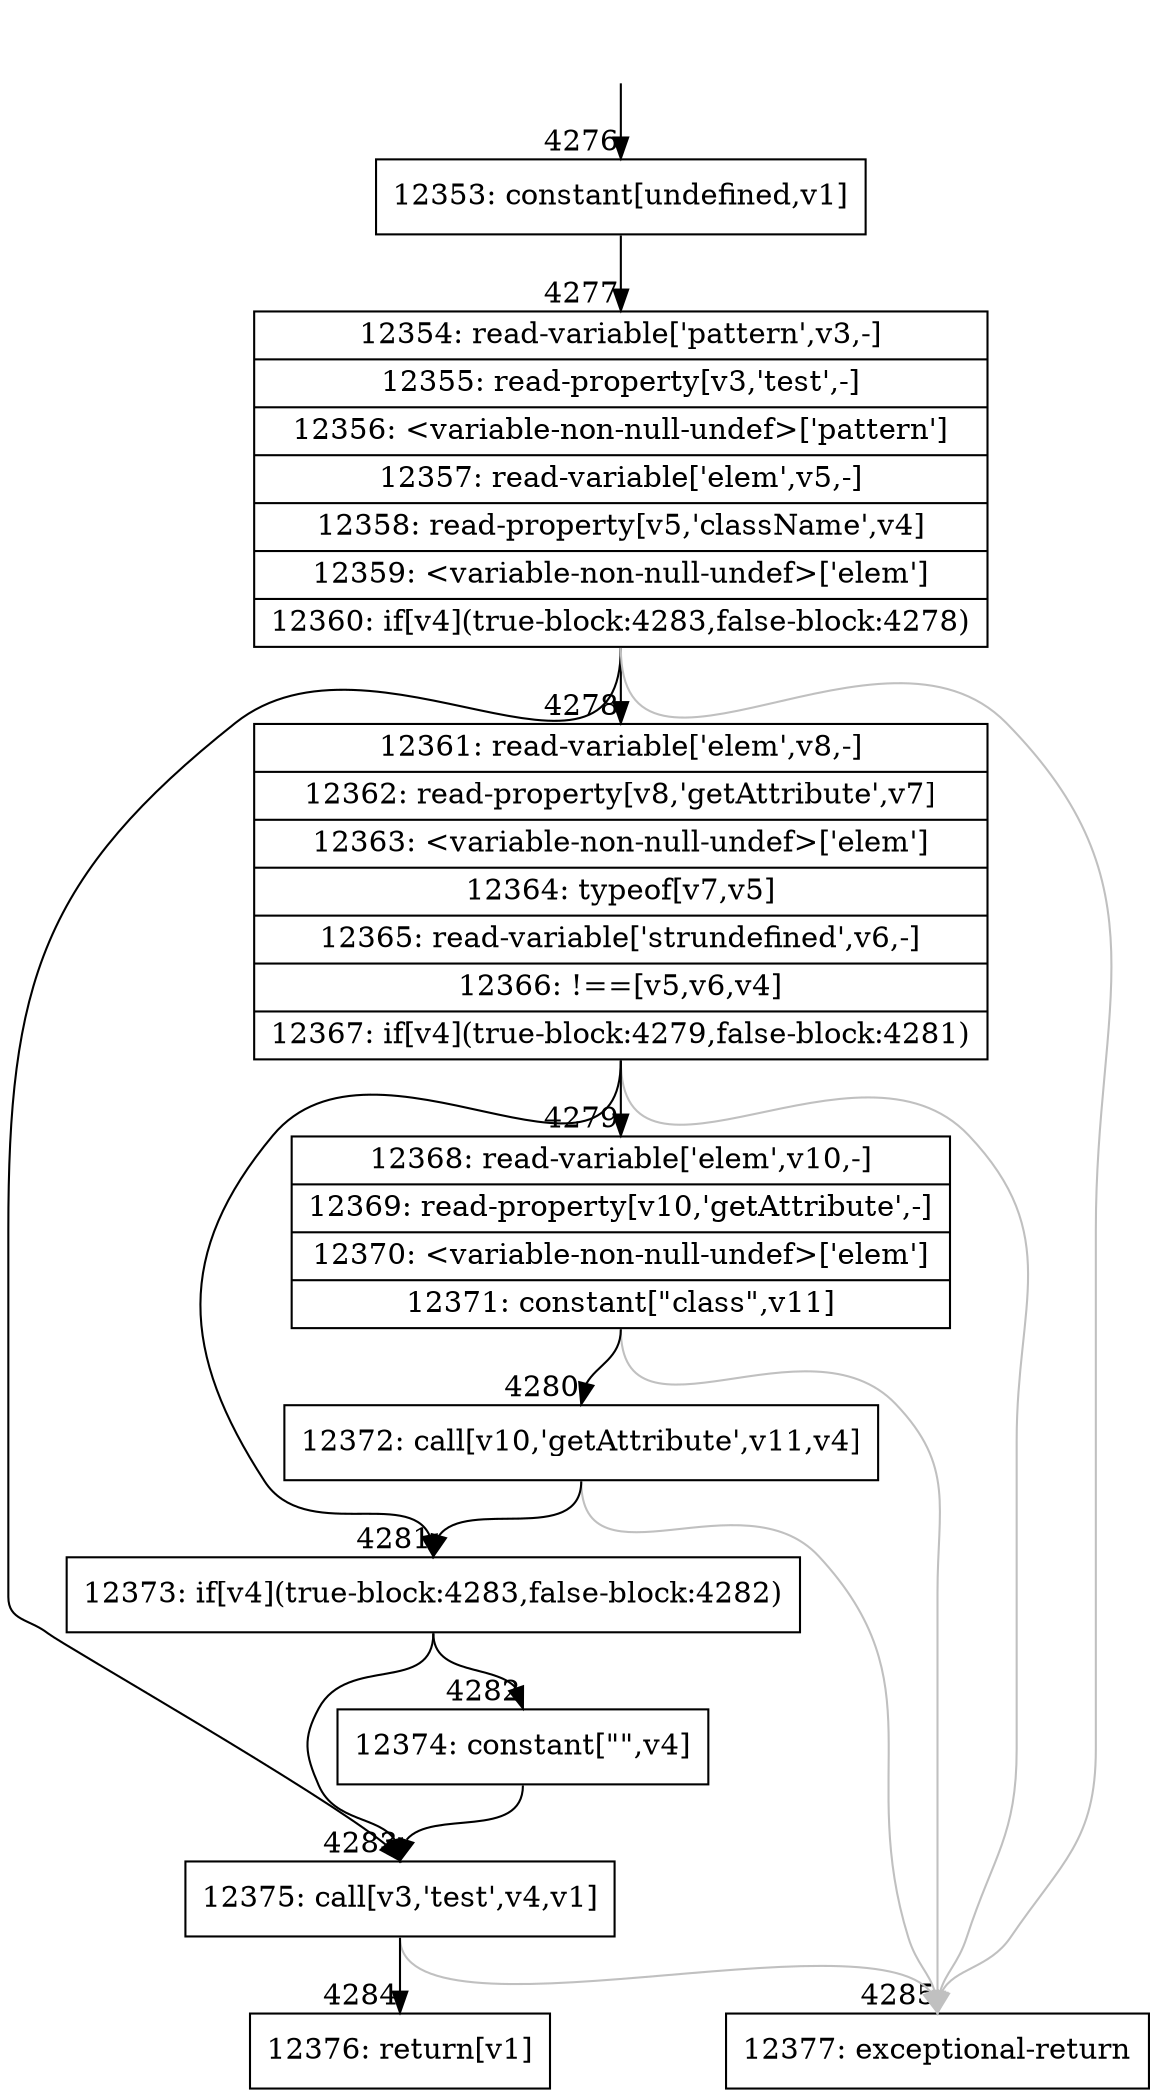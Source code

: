 digraph {
rankdir="TD"
BB_entry280[shape=none,label=""];
BB_entry280 -> BB4276 [tailport=s, headport=n, headlabel="    4276"]
BB4276 [shape=record label="{12353: constant[undefined,v1]}" ] 
BB4276 -> BB4277 [tailport=s, headport=n, headlabel="      4277"]
BB4277 [shape=record label="{12354: read-variable['pattern',v3,-]|12355: read-property[v3,'test',-]|12356: \<variable-non-null-undef\>['pattern']|12357: read-variable['elem',v5,-]|12358: read-property[v5,'className',v4]|12359: \<variable-non-null-undef\>['elem']|12360: if[v4](true-block:4283,false-block:4278)}" ] 
BB4277 -> BB4283 [tailport=s, headport=n, headlabel="      4283"]
BB4277 -> BB4278 [tailport=s, headport=n, headlabel="      4278"]
BB4277 -> BB4285 [tailport=s, headport=n, color=gray, headlabel="      4285"]
BB4278 [shape=record label="{12361: read-variable['elem',v8,-]|12362: read-property[v8,'getAttribute',v7]|12363: \<variable-non-null-undef\>['elem']|12364: typeof[v7,v5]|12365: read-variable['strundefined',v6,-]|12366: !==[v5,v6,v4]|12367: if[v4](true-block:4279,false-block:4281)}" ] 
BB4278 -> BB4281 [tailport=s, headport=n, headlabel="      4281"]
BB4278 -> BB4279 [tailport=s, headport=n, headlabel="      4279"]
BB4278 -> BB4285 [tailport=s, headport=n, color=gray]
BB4279 [shape=record label="{12368: read-variable['elem',v10,-]|12369: read-property[v10,'getAttribute',-]|12370: \<variable-non-null-undef\>['elem']|12371: constant[\"class\",v11]}" ] 
BB4279 -> BB4280 [tailport=s, headport=n, headlabel="      4280"]
BB4279 -> BB4285 [tailport=s, headport=n, color=gray]
BB4280 [shape=record label="{12372: call[v10,'getAttribute',v11,v4]}" ] 
BB4280 -> BB4281 [tailport=s, headport=n]
BB4280 -> BB4285 [tailport=s, headport=n, color=gray]
BB4281 [shape=record label="{12373: if[v4](true-block:4283,false-block:4282)}" ] 
BB4281 -> BB4283 [tailport=s, headport=n]
BB4281 -> BB4282 [tailport=s, headport=n, headlabel="      4282"]
BB4282 [shape=record label="{12374: constant[\"\",v4]}" ] 
BB4282 -> BB4283 [tailport=s, headport=n]
BB4283 [shape=record label="{12375: call[v3,'test',v4,v1]}" ] 
BB4283 -> BB4284 [tailport=s, headport=n, headlabel="      4284"]
BB4283 -> BB4285 [tailport=s, headport=n, color=gray]
BB4284 [shape=record label="{12376: return[v1]}" ] 
BB4285 [shape=record label="{12377: exceptional-return}" ] 
}

